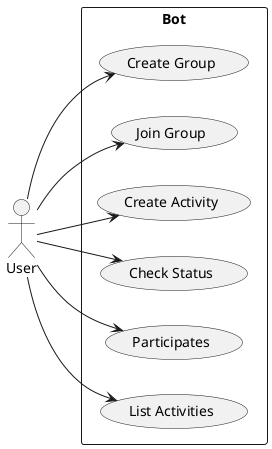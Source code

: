 @startuml
left to right direction
skinparam packageStyle rectangle
:User: as user
rectangle Bot {
    usecase "Create Group" as cg
    usecase "Join Group" as ja
    usecase "Create Activity" as ca
    usecase "Check Status" as cs
    usecase "Participates" as pa
    usecase "List Activities" as la
}
user --> ca
user --> cg
user --> pa
user --> cs
user --> ja
user --> la
@enduml